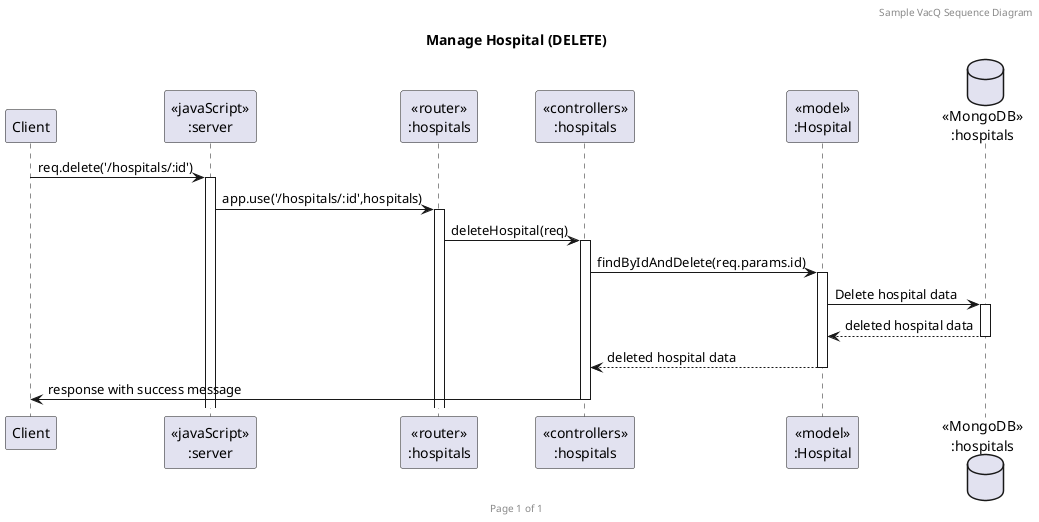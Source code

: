 @startuml Manage Hospital (DELETE)

header Sample VacQ Sequence Diagram
footer Page %page% of %lastpage%
title "Manage Hospital (DELETE)"

participant "Client" as client
participant "<<javaScript>>\n:server" as server
participant "<<router>>\n:hospitals" as routerHospitals
participant "<<controllers>>\n:hospitals" as controllersHospitals
participant "<<model>>\n:Hospital" as modelHospital
database "<<MongoDB>>\n:hospitals" as HospitalsDatabase

client->server ++:req.delete('/hospitals/:id')
server->routerHospitals ++:app.use('/hospitals/:id',hospitals)
routerHospitals -> controllersHospitals ++:deleteHospital(req)
controllersHospitals->modelHospital ++:findByIdAndDelete(req.params.id)
modelHospital ->HospitalsDatabase ++: Delete hospital data
HospitalsDatabase --> modelHospital --: deleted hospital data
controllersHospitals <-- modelHospital --:deleted hospital data
controllersHospitals->client --:response with success message

@enduml 
